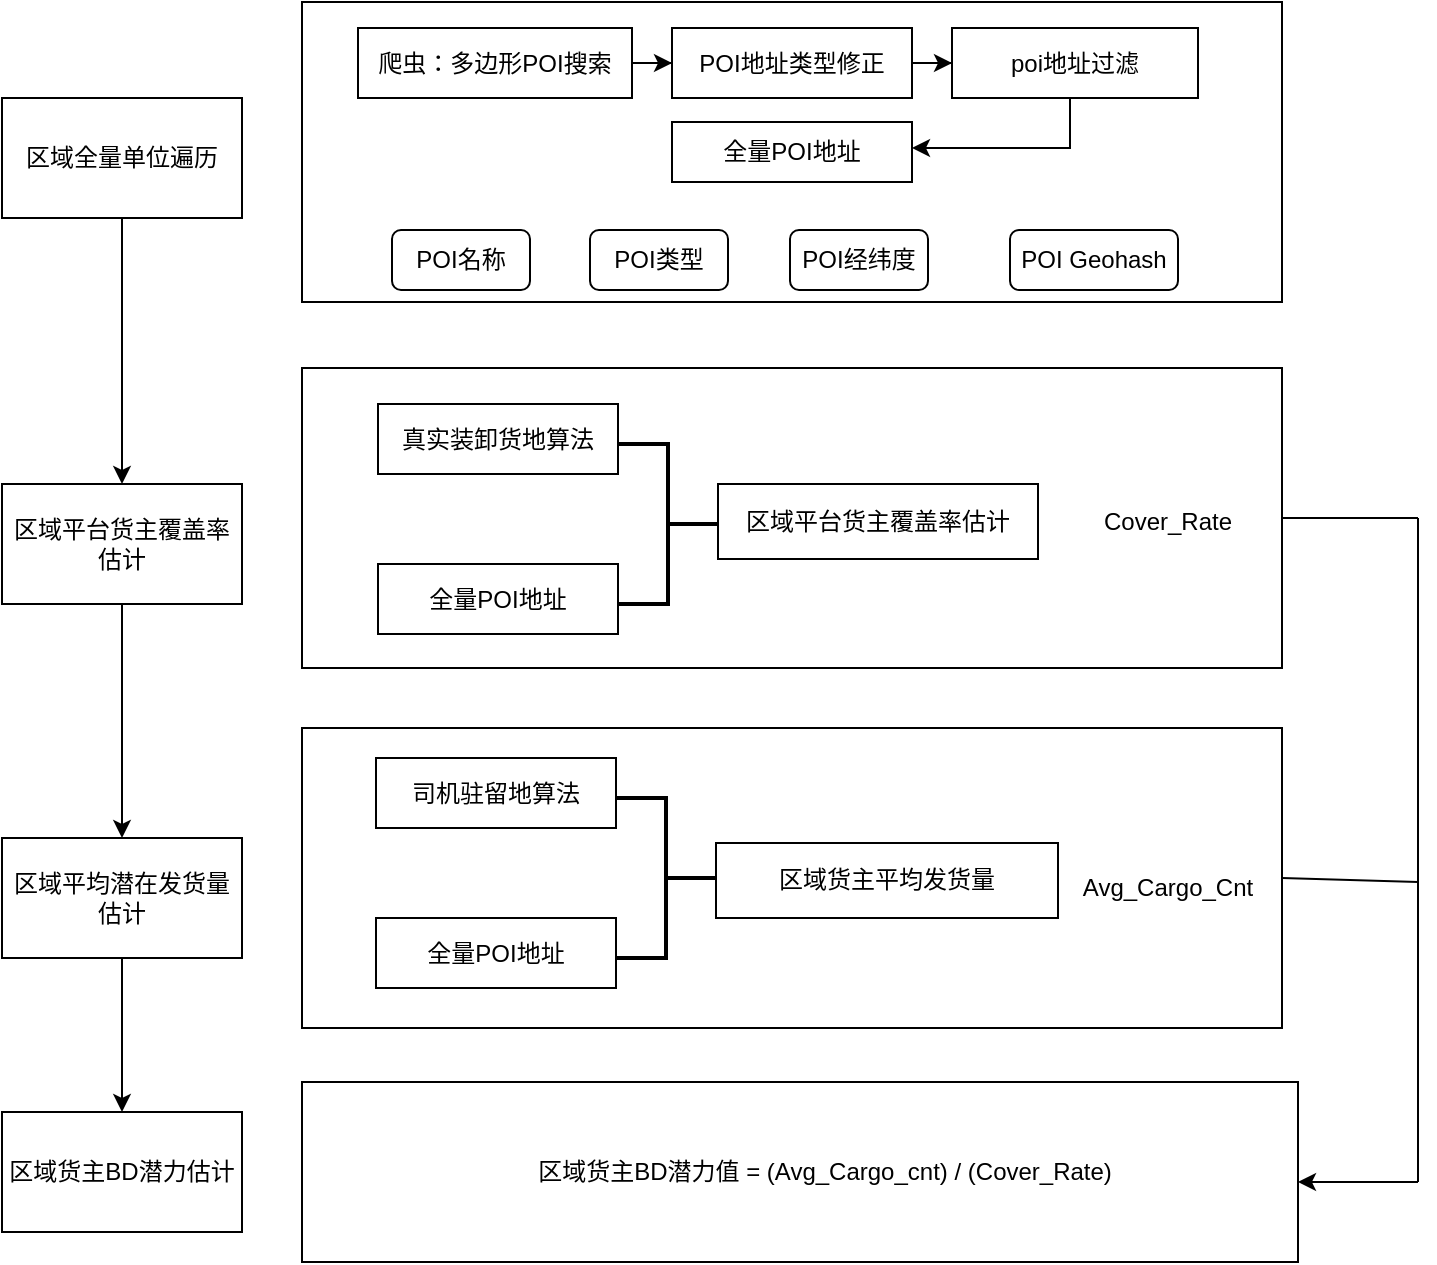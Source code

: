 <mxfile version="20.2.5" type="github">
  <diagram id="C5RBs43oDa-KdzZeNtuy" name="Page-1">
    <mxGraphModel dx="1942" dy="973" grid="1" gridSize="10" guides="1" tooltips="1" connect="1" arrows="1" fold="1" page="1" pageScale="1" pageWidth="827" pageHeight="1169" math="0" shadow="0">
      <root>
        <mxCell id="WIyWlLk6GJQsqaUBKTNV-0" />
        <mxCell id="WIyWlLk6GJQsqaUBKTNV-1" parent="WIyWlLk6GJQsqaUBKTNV-0" />
        <mxCell id="P83vOfGh1bkkBBBwiSUF-3" value="" style="edgeStyle=orthogonalEdgeStyle;rounded=0;orthogonalLoop=1;jettySize=auto;html=1;" edge="1" parent="WIyWlLk6GJQsqaUBKTNV-1" source="P83vOfGh1bkkBBBwiSUF-0" target="P83vOfGh1bkkBBBwiSUF-1">
          <mxGeometry relative="1" as="geometry" />
        </mxCell>
        <mxCell id="P83vOfGh1bkkBBBwiSUF-0" value="区域全量单位遍历" style="whiteSpace=wrap;html=1;" vertex="1" parent="WIyWlLk6GJQsqaUBKTNV-1">
          <mxGeometry x="102" y="168" width="120" height="60" as="geometry" />
        </mxCell>
        <mxCell id="P83vOfGh1bkkBBBwiSUF-4" value="" style="edgeStyle=orthogonalEdgeStyle;rounded=0;orthogonalLoop=1;jettySize=auto;html=1;" edge="1" parent="WIyWlLk6GJQsqaUBKTNV-1" source="P83vOfGh1bkkBBBwiSUF-1" target="P83vOfGh1bkkBBBwiSUF-2">
          <mxGeometry relative="1" as="geometry" />
        </mxCell>
        <mxCell id="P83vOfGh1bkkBBBwiSUF-1" value="区域平台货主覆盖率估计" style="whiteSpace=wrap;html=1;" vertex="1" parent="WIyWlLk6GJQsqaUBKTNV-1">
          <mxGeometry x="102" y="361" width="120" height="60" as="geometry" />
        </mxCell>
        <mxCell id="P83vOfGh1bkkBBBwiSUF-87" value="" style="edgeStyle=none;rounded=0;orthogonalLoop=1;jettySize=auto;html=1;fontFamily=Helvetica;fontSize=12;fontColor=default;" edge="1" parent="WIyWlLk6GJQsqaUBKTNV-1" source="P83vOfGh1bkkBBBwiSUF-2" target="P83vOfGh1bkkBBBwiSUF-73">
          <mxGeometry relative="1" as="geometry" />
        </mxCell>
        <mxCell id="P83vOfGh1bkkBBBwiSUF-2" value="区域平均潜在发货量估计" style="whiteSpace=wrap;html=1;" vertex="1" parent="WIyWlLk6GJQsqaUBKTNV-1">
          <mxGeometry x="102" y="538" width="120" height="60" as="geometry" />
        </mxCell>
        <mxCell id="P83vOfGh1bkkBBBwiSUF-5" value="" style="whiteSpace=wrap;html=1;" vertex="1" parent="WIyWlLk6GJQsqaUBKTNV-1">
          <mxGeometry x="252" y="120" width="490" height="150" as="geometry" />
        </mxCell>
        <mxCell id="P83vOfGh1bkkBBBwiSUF-15" value="" style="edgeStyle=orthogonalEdgeStyle;rounded=0;orthogonalLoop=1;jettySize=auto;html=1;" edge="1" parent="WIyWlLk6GJQsqaUBKTNV-1" source="P83vOfGh1bkkBBBwiSUF-6" target="P83vOfGh1bkkBBBwiSUF-14">
          <mxGeometry relative="1" as="geometry" />
        </mxCell>
        <mxCell id="P83vOfGh1bkkBBBwiSUF-6" value="爬虫：多边形POI搜索" style="whiteSpace=wrap;html=1;" vertex="1" parent="WIyWlLk6GJQsqaUBKTNV-1">
          <mxGeometry x="280" y="133" width="137" height="35" as="geometry" />
        </mxCell>
        <mxCell id="P83vOfGh1bkkBBBwiSUF-17" value="" style="edgeStyle=orthogonalEdgeStyle;rounded=0;orthogonalLoop=1;jettySize=auto;html=1;" edge="1" parent="WIyWlLk6GJQsqaUBKTNV-1" source="P83vOfGh1bkkBBBwiSUF-14" target="P83vOfGh1bkkBBBwiSUF-16">
          <mxGeometry relative="1" as="geometry" />
        </mxCell>
        <mxCell id="P83vOfGh1bkkBBBwiSUF-14" value="POI地址类型修正" style="whiteSpace=wrap;html=1;" vertex="1" parent="WIyWlLk6GJQsqaUBKTNV-1">
          <mxGeometry x="437" y="133" width="120" height="35" as="geometry" />
        </mxCell>
        <mxCell id="P83vOfGh1bkkBBBwiSUF-23" style="edgeStyle=orthogonalEdgeStyle;rounded=0;orthogonalLoop=1;jettySize=auto;html=1;exitX=0.5;exitY=1;exitDx=0;exitDy=0;entryX=1;entryY=0.5;entryDx=0;entryDy=0;" edge="1" parent="WIyWlLk6GJQsqaUBKTNV-1">
          <mxGeometry relative="1" as="geometry">
            <mxPoint x="637" y="166" as="sourcePoint" />
            <mxPoint x="557" y="193" as="targetPoint" />
            <Array as="points">
              <mxPoint x="636" y="166" />
              <mxPoint x="636" y="193" />
            </Array>
          </mxGeometry>
        </mxCell>
        <mxCell id="P83vOfGh1bkkBBBwiSUF-16" value="poi地址过滤" style="whiteSpace=wrap;html=1;" vertex="1" parent="WIyWlLk6GJQsqaUBKTNV-1">
          <mxGeometry x="577" y="133" width="123" height="35" as="geometry" />
        </mxCell>
        <mxCell id="P83vOfGh1bkkBBBwiSUF-21" value="全量POI地址" style="whiteSpace=wrap;html=1;" vertex="1" parent="WIyWlLk6GJQsqaUBKTNV-1">
          <mxGeometry x="437" y="180" width="120" height="30" as="geometry" />
        </mxCell>
        <mxCell id="P83vOfGh1bkkBBBwiSUF-30" value="POI名称" style="rounded=1;whiteSpace=wrap;html=1;" vertex="1" parent="WIyWlLk6GJQsqaUBKTNV-1">
          <mxGeometry x="297" y="234" width="69" height="30" as="geometry" />
        </mxCell>
        <mxCell id="P83vOfGh1bkkBBBwiSUF-33" value="POI Geohash" style="rounded=1;whiteSpace=wrap;html=1;" vertex="1" parent="WIyWlLk6GJQsqaUBKTNV-1">
          <mxGeometry x="606" y="234" width="84" height="30" as="geometry" />
        </mxCell>
        <mxCell id="P83vOfGh1bkkBBBwiSUF-39" value="POI类型" style="rounded=1;whiteSpace=wrap;html=1;" vertex="1" parent="WIyWlLk6GJQsqaUBKTNV-1">
          <mxGeometry x="396" y="234" width="69" height="30" as="geometry" />
        </mxCell>
        <mxCell id="P83vOfGh1bkkBBBwiSUF-40" value="POI经纬度" style="rounded=1;whiteSpace=wrap;html=1;" vertex="1" parent="WIyWlLk6GJQsqaUBKTNV-1">
          <mxGeometry x="496" y="234" width="69" height="30" as="geometry" />
        </mxCell>
        <mxCell id="P83vOfGh1bkkBBBwiSUF-43" value="" style="whiteSpace=wrap;html=1;" vertex="1" parent="WIyWlLk6GJQsqaUBKTNV-1">
          <mxGeometry x="252" y="303" width="490" height="150" as="geometry" />
        </mxCell>
        <mxCell id="P83vOfGh1bkkBBBwiSUF-44" value="真实装卸货地算法" style="whiteSpace=wrap;html=1;" vertex="1" parent="WIyWlLk6GJQsqaUBKTNV-1">
          <mxGeometry x="290" y="321" width="120" height="35" as="geometry" />
        </mxCell>
        <mxCell id="P83vOfGh1bkkBBBwiSUF-51" value="全量POI地址" style="whiteSpace=wrap;html=1;" vertex="1" parent="WIyWlLk6GJQsqaUBKTNV-1">
          <mxGeometry x="290" y="401" width="120" height="35" as="geometry" />
        </mxCell>
        <mxCell id="P83vOfGh1bkkBBBwiSUF-53" value="" style="strokeWidth=2;html=1;shape=mxgraph.flowchart.annotation_2;align=left;labelPosition=right;pointerEvents=1;fontFamily=Helvetica;fontSize=12;fontColor=default;fillColor=default;rotation=-180;" vertex="1" parent="WIyWlLk6GJQsqaUBKTNV-1">
          <mxGeometry x="410" y="341" width="50" height="80" as="geometry" />
        </mxCell>
        <mxCell id="P83vOfGh1bkkBBBwiSUF-54" value="区域平台货主覆盖率估计" style="whiteSpace=wrap;html=1;" vertex="1" parent="WIyWlLk6GJQsqaUBKTNV-1">
          <mxGeometry x="460" y="361" width="160" height="37.5" as="geometry" />
        </mxCell>
        <mxCell id="P83vOfGh1bkkBBBwiSUF-61" value="" style="whiteSpace=wrap;html=1;" vertex="1" parent="WIyWlLk6GJQsqaUBKTNV-1">
          <mxGeometry x="252" y="483" width="490" height="150" as="geometry" />
        </mxCell>
        <mxCell id="P83vOfGh1bkkBBBwiSUF-62" value="司机驻留地算法" style="whiteSpace=wrap;html=1;" vertex="1" parent="WIyWlLk6GJQsqaUBKTNV-1">
          <mxGeometry x="289" y="498" width="120" height="35" as="geometry" />
        </mxCell>
        <mxCell id="P83vOfGh1bkkBBBwiSUF-63" value="全量POI地址" style="whiteSpace=wrap;html=1;" vertex="1" parent="WIyWlLk6GJQsqaUBKTNV-1">
          <mxGeometry x="289" y="578" width="120" height="35" as="geometry" />
        </mxCell>
        <mxCell id="P83vOfGh1bkkBBBwiSUF-64" value="" style="strokeWidth=2;html=1;shape=mxgraph.flowchart.annotation_2;align=left;labelPosition=right;pointerEvents=1;fontFamily=Helvetica;fontSize=12;fontColor=default;fillColor=default;rotation=-180;" vertex="1" parent="WIyWlLk6GJQsqaUBKTNV-1">
          <mxGeometry x="409" y="518" width="50" height="80" as="geometry" />
        </mxCell>
        <mxCell id="P83vOfGh1bkkBBBwiSUF-70" value="区域货主平均发货量" style="whiteSpace=wrap;html=1;" vertex="1" parent="WIyWlLk6GJQsqaUBKTNV-1">
          <mxGeometry x="459" y="540.5" width="171" height="37.5" as="geometry" />
        </mxCell>
        <mxCell id="P83vOfGh1bkkBBBwiSUF-73" value="区域货主BD潜力估计" style="whiteSpace=wrap;html=1;" vertex="1" parent="WIyWlLk6GJQsqaUBKTNV-1">
          <mxGeometry x="102" y="675" width="120" height="60" as="geometry" />
        </mxCell>
        <mxCell id="P83vOfGh1bkkBBBwiSUF-74" value="" style="whiteSpace=wrap;html=1;" vertex="1" parent="WIyWlLk6GJQsqaUBKTNV-1">
          <mxGeometry x="252" y="660" width="498" height="90" as="geometry" />
        </mxCell>
        <mxCell id="P83vOfGh1bkkBBBwiSUF-82" value="" style="endArrow=none;html=1;rounded=0;fontFamily=Helvetica;fontSize=12;fontColor=default;entryX=1;entryY=0.5;entryDx=0;entryDy=0;" edge="1" parent="WIyWlLk6GJQsqaUBKTNV-1" target="P83vOfGh1bkkBBBwiSUF-43">
          <mxGeometry width="50" height="50" relative="1" as="geometry">
            <mxPoint x="810" y="378" as="sourcePoint" />
            <mxPoint x="390" y="460" as="targetPoint" />
          </mxGeometry>
        </mxCell>
        <mxCell id="P83vOfGh1bkkBBBwiSUF-83" value="" style="endArrow=none;html=1;rounded=0;fontFamily=Helvetica;fontSize=12;fontColor=default;" edge="1" parent="WIyWlLk6GJQsqaUBKTNV-1">
          <mxGeometry width="50" height="50" relative="1" as="geometry">
            <mxPoint x="810" y="710" as="sourcePoint" />
            <mxPoint x="810" y="378" as="targetPoint" />
          </mxGeometry>
        </mxCell>
        <mxCell id="P83vOfGh1bkkBBBwiSUF-84" value="" style="endArrow=none;html=1;rounded=0;fontFamily=Helvetica;fontSize=12;fontColor=default;exitX=1;exitY=0.5;exitDx=0;exitDy=0;" edge="1" parent="WIyWlLk6GJQsqaUBKTNV-1" source="P83vOfGh1bkkBBBwiSUF-61">
          <mxGeometry width="50" height="50" relative="1" as="geometry">
            <mxPoint x="490" y="390" as="sourcePoint" />
            <mxPoint x="810" y="560" as="targetPoint" />
          </mxGeometry>
        </mxCell>
        <mxCell id="P83vOfGh1bkkBBBwiSUF-86" value="" style="endArrow=classic;html=1;rounded=0;fontFamily=Helvetica;fontSize=12;fontColor=default;entryX=1;entryY=0.5;entryDx=0;entryDy=0;" edge="1" parent="WIyWlLk6GJQsqaUBKTNV-1">
          <mxGeometry width="50" height="50" relative="1" as="geometry">
            <mxPoint x="810" y="710" as="sourcePoint" />
            <mxPoint x="750" y="710" as="targetPoint" />
          </mxGeometry>
        </mxCell>
        <mxCell id="P83vOfGh1bkkBBBwiSUF-90" value="Cover_Rate" style="text;html=1;strokeColor=none;fillColor=none;align=center;verticalAlign=middle;whiteSpace=wrap;rounded=0;fontFamily=Helvetica;fontSize=12;fontColor=default;" vertex="1" parent="WIyWlLk6GJQsqaUBKTNV-1">
          <mxGeometry x="650" y="364.75" width="70" height="30" as="geometry" />
        </mxCell>
        <mxCell id="P83vOfGh1bkkBBBwiSUF-91" value="Avg_Cargo_Cnt" style="text;html=1;strokeColor=none;fillColor=none;align=center;verticalAlign=middle;whiteSpace=wrap;rounded=0;fontFamily=Helvetica;fontSize=12;fontColor=default;" vertex="1" parent="WIyWlLk6GJQsqaUBKTNV-1">
          <mxGeometry x="650" y="548" width="70" height="30" as="geometry" />
        </mxCell>
        <mxCell id="P83vOfGh1bkkBBBwiSUF-92" value="区域货主BD潜力值 = (Avg_Cargo_cnt) / (Cover_Rate)" style="text;html=1;strokeColor=none;fillColor=none;align=center;verticalAlign=middle;whiteSpace=wrap;rounded=0;fontFamily=Helvetica;fontSize=12;fontColor=default;" vertex="1" parent="WIyWlLk6GJQsqaUBKTNV-1">
          <mxGeometry x="357" y="690" width="313" height="30" as="geometry" />
        </mxCell>
      </root>
    </mxGraphModel>
  </diagram>
</mxfile>
